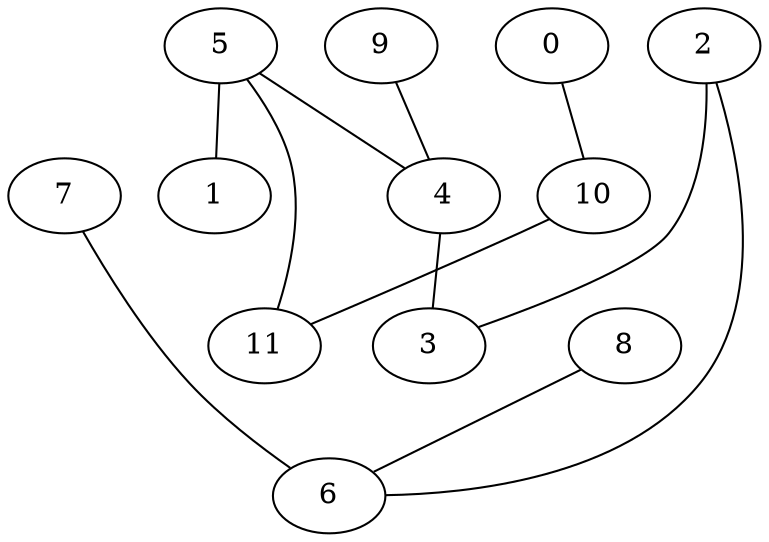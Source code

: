 strict graph {


	"5" [  weight=0 ];

	"5" -- "1" [  weight=0 ];

	"5" -- "4" [  weight=0 ];

	"5" -- "11" [  weight=0 ];

	"1" [  weight=0 ];

	"1" -- "5" [  weight=0 ];

	"2" [  weight=0 ];

	"2" -- "6" [  weight=0 ];

	"2" -- "3" [  weight=0 ];

	"9" [  weight=0 ];

	"9" -- "4" [  weight=0 ];

	"4" [  weight=0 ];

	"4" -- "5" [  weight=0 ];

	"4" -- "9" [  weight=0 ];

	"4" -- "3" [  weight=0 ];

	"3" [  weight=0 ];

	"3" -- "4" [  weight=0 ];

	"3" -- "2" [  weight=0 ];

	"10" [  weight=0 ];

	"10" [  weight=0 ];

	"10" -- "11" [  weight=0 ];

	"11" [  weight=0 ];

	"11" -- "5" [  weight=0 ];

	"11" -- "10" [  weight=0 ];

	"0" [  weight=0 ];

	"0" -- "10" [  weight=0 ];

	"7" [  weight=0 ];

	"7" -- "6" [  weight=0 ];

	"8" [  weight=0 ];

	"8" -- "6" [  weight=0 ];

	"6" [  weight=0 ];

	"6" -- "8" [  weight=0 ];

	"6" -- "7" [  weight=0 ];

	"6" -- "2" [  weight=0 ];

}
